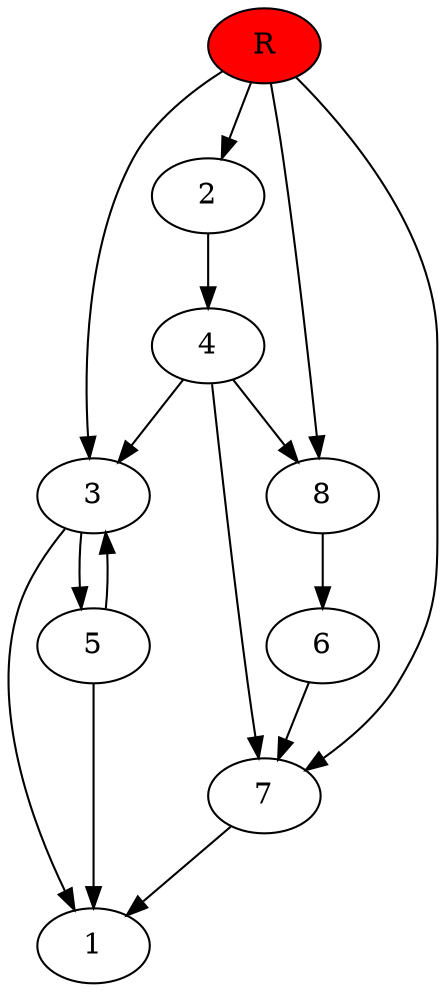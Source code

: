 digraph prb14820 {
	1
	2
	3
	4
	5
	6
	7
	8
	R [fillcolor="#ff0000" style=filled]
	2 -> 4
	3 -> 1
	3 -> 5
	4 -> 3
	4 -> 7
	4 -> 8
	5 -> 1
	5 -> 3
	6 -> 7
	7 -> 1
	8 -> 6
	R -> 2
	R -> 3
	R -> 7
	R -> 8
}
